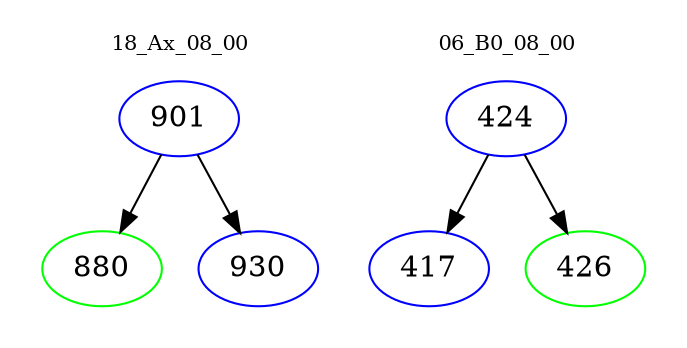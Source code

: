 digraph{
subgraph cluster_0 {
color = white
label = "18_Ax_08_00";
fontsize=10;
T0_901 [label="901", color="blue"]
T0_901 -> T0_880 [color="black"]
T0_880 [label="880", color="green"]
T0_901 -> T0_930 [color="black"]
T0_930 [label="930", color="blue"]
}
subgraph cluster_1 {
color = white
label = "06_B0_08_00";
fontsize=10;
T1_424 [label="424", color="blue"]
T1_424 -> T1_417 [color="black"]
T1_417 [label="417", color="blue"]
T1_424 -> T1_426 [color="black"]
T1_426 [label="426", color="green"]
}
}
